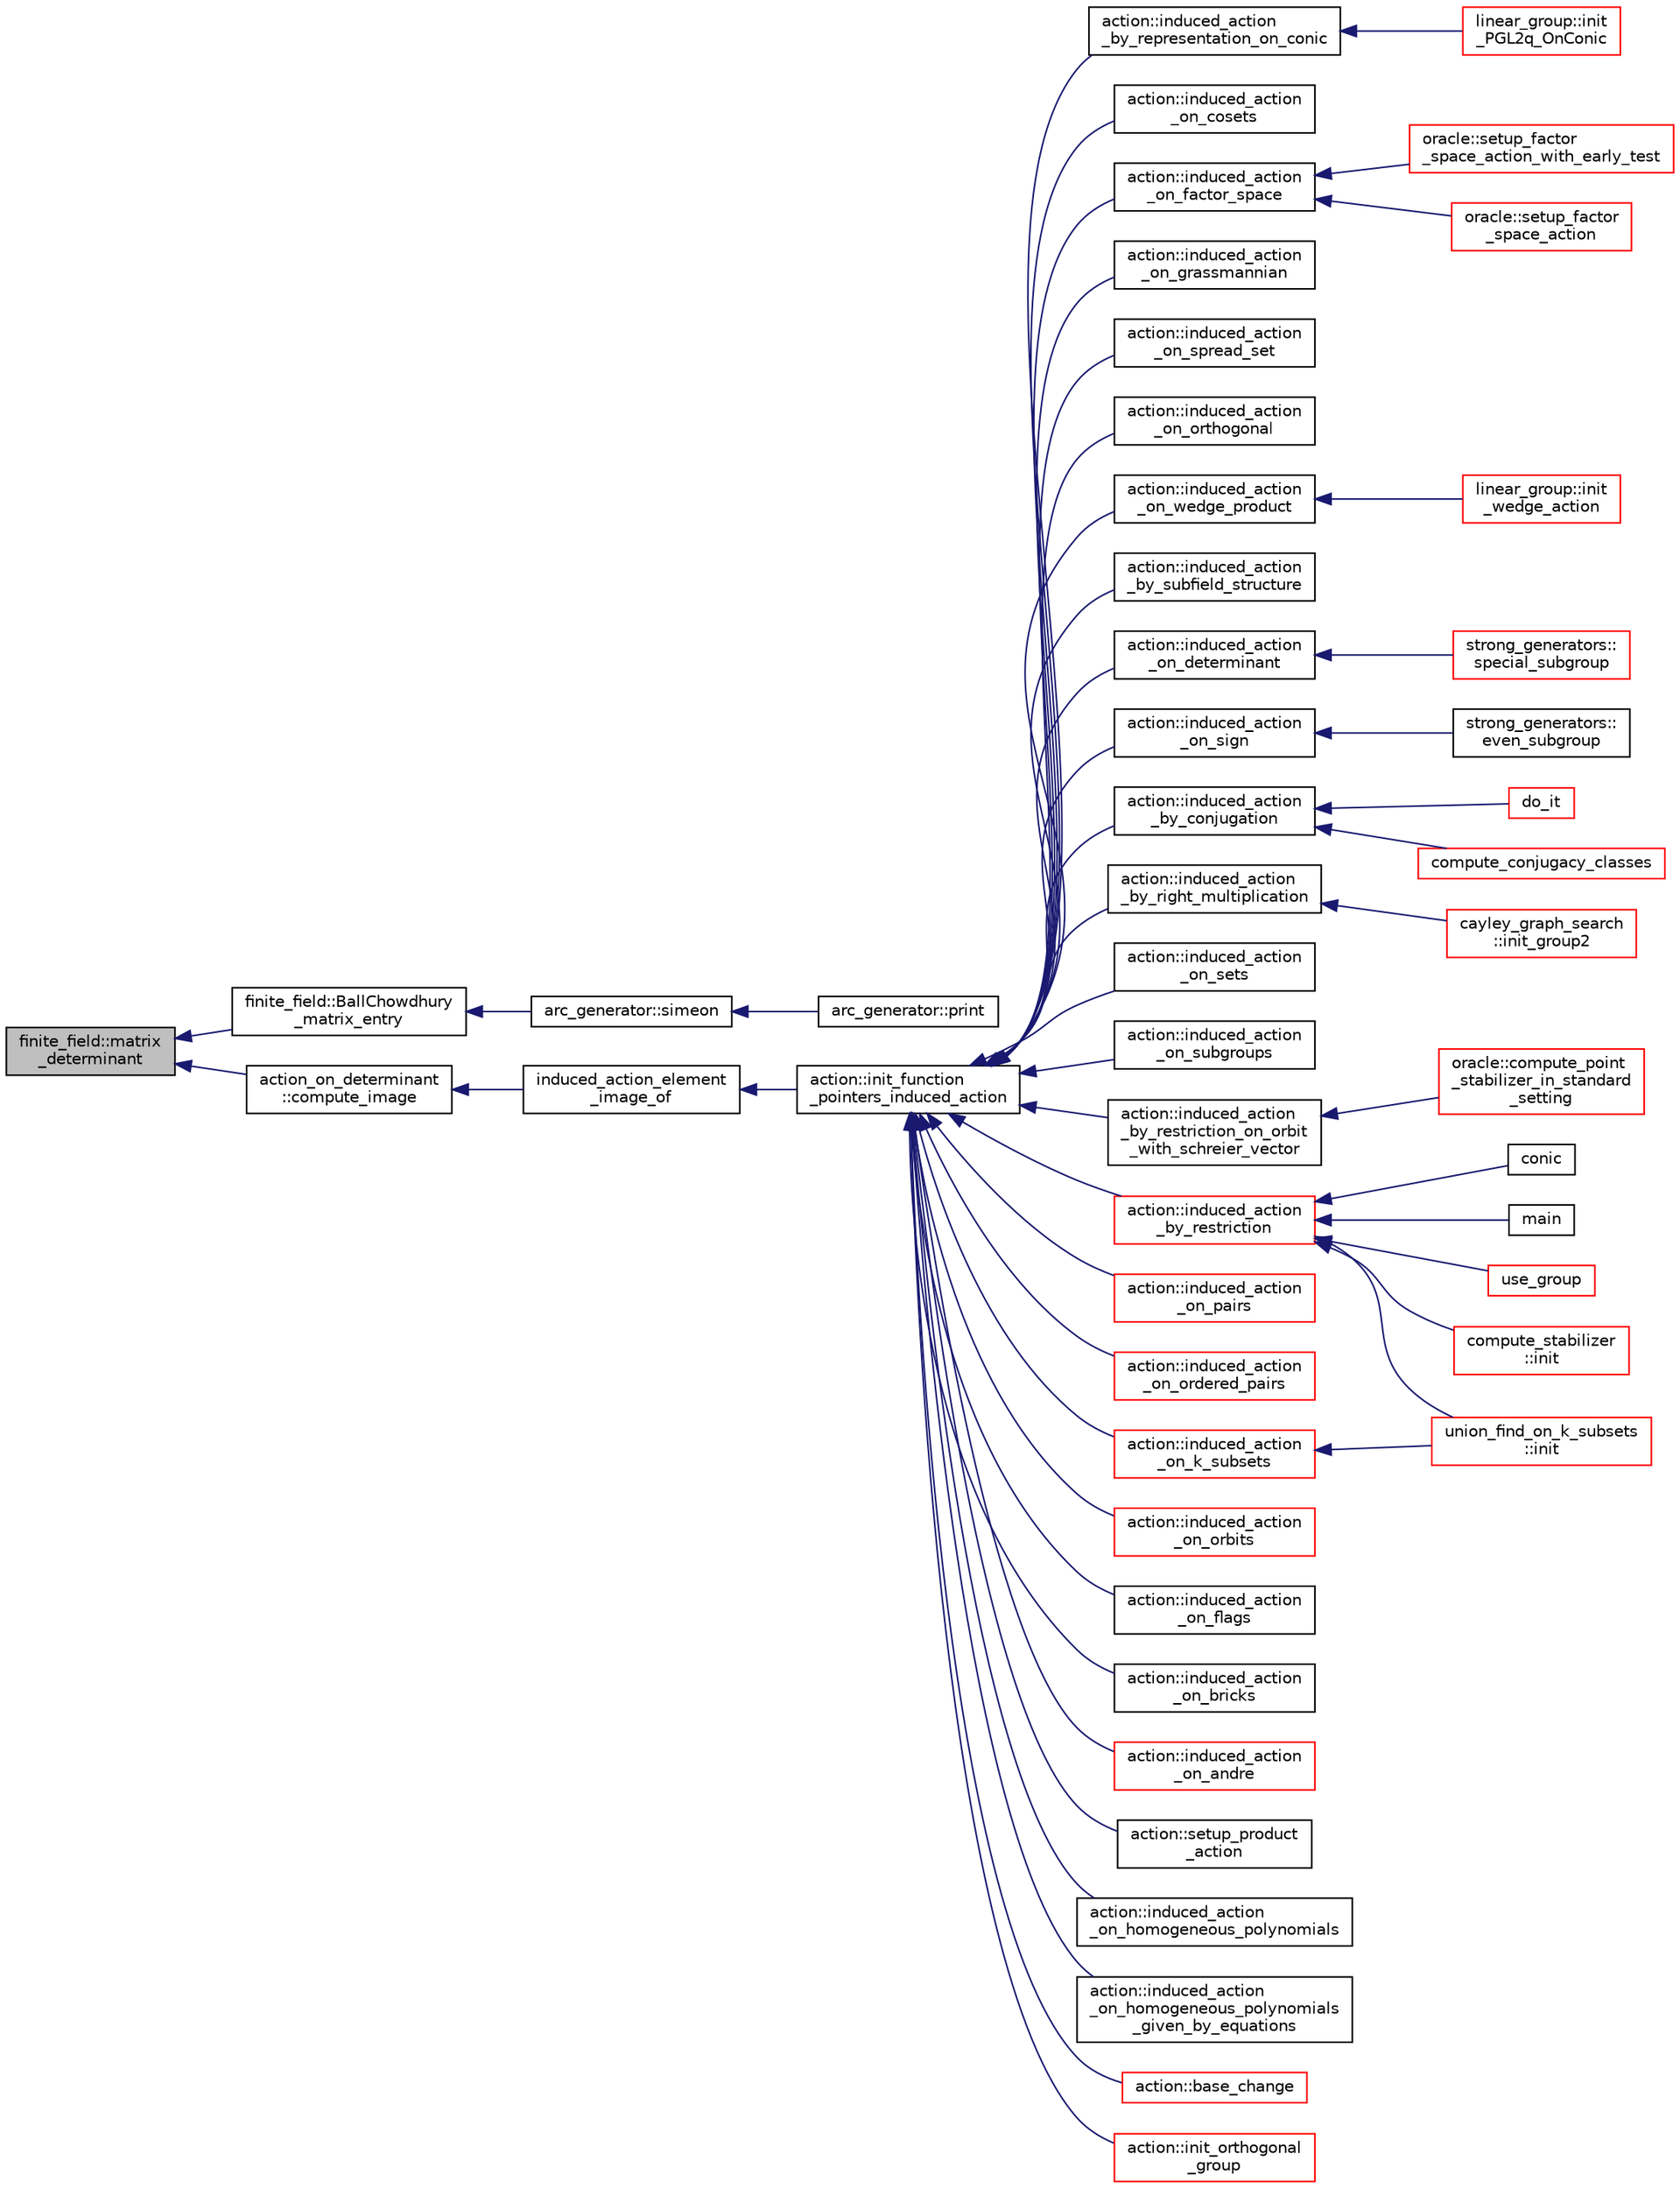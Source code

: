 digraph "finite_field::matrix_determinant"
{
  edge [fontname="Helvetica",fontsize="10",labelfontname="Helvetica",labelfontsize="10"];
  node [fontname="Helvetica",fontsize="10",shape=record];
  rankdir="LR";
  Node8540 [label="finite_field::matrix\l_determinant",height=0.2,width=0.4,color="black", fillcolor="grey75", style="filled", fontcolor="black"];
  Node8540 -> Node8541 [dir="back",color="midnightblue",fontsize="10",style="solid",fontname="Helvetica"];
  Node8541 [label="finite_field::BallChowdhury\l_matrix_entry",height=0.2,width=0.4,color="black", fillcolor="white", style="filled",URL="$df/d5a/classfinite__field.html#a961293f903f87da16219ceb61f642e8e"];
  Node8541 -> Node8542 [dir="back",color="midnightblue",fontsize="10",style="solid",fontname="Helvetica"];
  Node8542 [label="arc_generator::simeon",height=0.2,width=0.4,color="black", fillcolor="white", style="filled",URL="$d4/d21/classarc__generator.html#a70e7c17292bbb3b63c12cc2512e45aba"];
  Node8542 -> Node8543 [dir="back",color="midnightblue",fontsize="10",style="solid",fontname="Helvetica"];
  Node8543 [label="arc_generator::print",height=0.2,width=0.4,color="black", fillcolor="white", style="filled",URL="$d4/d21/classarc__generator.html#a4ae2e25ba85a60fb2a90a7b4f52675f7"];
  Node8540 -> Node8544 [dir="back",color="midnightblue",fontsize="10",style="solid",fontname="Helvetica"];
  Node8544 [label="action_on_determinant\l::compute_image",height=0.2,width=0.4,color="black", fillcolor="white", style="filled",URL="$d4/d32/classaction__on__determinant.html#afc50562cf0aa95e81eb0062749dc3940"];
  Node8544 -> Node8545 [dir="back",color="midnightblue",fontsize="10",style="solid",fontname="Helvetica"];
  Node8545 [label="induced_action_element\l_image_of",height=0.2,width=0.4,color="black", fillcolor="white", style="filled",URL="$d3/d27/interface_8_c.html#a821850d6c3988dd122de0489cd36f0f0"];
  Node8545 -> Node8546 [dir="back",color="midnightblue",fontsize="10",style="solid",fontname="Helvetica"];
  Node8546 [label="action::init_function\l_pointers_induced_action",height=0.2,width=0.4,color="black", fillcolor="white", style="filled",URL="$d2/d86/classaction.html#a3b9287d084b24f7a3b9532a7589c58de"];
  Node8546 -> Node8547 [dir="back",color="midnightblue",fontsize="10",style="solid",fontname="Helvetica"];
  Node8547 [label="action::induced_action\l_by_representation_on_conic",height=0.2,width=0.4,color="black", fillcolor="white", style="filled",URL="$d2/d86/classaction.html#a228538e3f07bc186db8eb5da8b90f617"];
  Node8547 -> Node8548 [dir="back",color="midnightblue",fontsize="10",style="solid",fontname="Helvetica"];
  Node8548 [label="linear_group::init\l_PGL2q_OnConic",height=0.2,width=0.4,color="red", fillcolor="white", style="filled",URL="$df/d5a/classlinear__group.html#a84c4d6e1849da4c6f8f096a1af2a8270"];
  Node8546 -> Node8555 [dir="back",color="midnightblue",fontsize="10",style="solid",fontname="Helvetica"];
  Node8555 [label="action::induced_action\l_on_cosets",height=0.2,width=0.4,color="black", fillcolor="white", style="filled",URL="$d2/d86/classaction.html#acbdff5ffed42af6a01f07dffb2787237"];
  Node8546 -> Node8556 [dir="back",color="midnightblue",fontsize="10",style="solid",fontname="Helvetica"];
  Node8556 [label="action::induced_action\l_on_factor_space",height=0.2,width=0.4,color="black", fillcolor="white", style="filled",URL="$d2/d86/classaction.html#af501ff2aa74fb6049bee5c01cd8b909b"];
  Node8556 -> Node8557 [dir="back",color="midnightblue",fontsize="10",style="solid",fontname="Helvetica"];
  Node8557 [label="oracle::setup_factor\l_space_action_with_early_test",height=0.2,width=0.4,color="red", fillcolor="white", style="filled",URL="$d7/da7/classoracle.html#a7c26a85886666829e9727df91d2f01ad"];
  Node8556 -> Node8637 [dir="back",color="midnightblue",fontsize="10",style="solid",fontname="Helvetica"];
  Node8637 [label="oracle::setup_factor\l_space_action",height=0.2,width=0.4,color="red", fillcolor="white", style="filled",URL="$d7/da7/classoracle.html#a181e076f112ba1f32f5fb4e8abebdb18"];
  Node8546 -> Node8638 [dir="back",color="midnightblue",fontsize="10",style="solid",fontname="Helvetica"];
  Node8638 [label="action::induced_action\l_on_grassmannian",height=0.2,width=0.4,color="black", fillcolor="white", style="filled",URL="$d2/d86/classaction.html#a295b730ecc0b0bf30f714094fef956ea"];
  Node8546 -> Node8639 [dir="back",color="midnightblue",fontsize="10",style="solid",fontname="Helvetica"];
  Node8639 [label="action::induced_action\l_on_spread_set",height=0.2,width=0.4,color="black", fillcolor="white", style="filled",URL="$d2/d86/classaction.html#a7c5839c650592f083dc850d81ed05a5b"];
  Node8546 -> Node8640 [dir="back",color="midnightblue",fontsize="10",style="solid",fontname="Helvetica"];
  Node8640 [label="action::induced_action\l_on_orthogonal",height=0.2,width=0.4,color="black", fillcolor="white", style="filled",URL="$d2/d86/classaction.html#a4f191cee643a81d7f18a4d729084e945"];
  Node8546 -> Node8641 [dir="back",color="midnightblue",fontsize="10",style="solid",fontname="Helvetica"];
  Node8641 [label="action::induced_action\l_on_wedge_product",height=0.2,width=0.4,color="black", fillcolor="white", style="filled",URL="$d2/d86/classaction.html#af13a5da25b8e8597ab695edff222fb6a"];
  Node8641 -> Node8642 [dir="back",color="midnightblue",fontsize="10",style="solid",fontname="Helvetica"];
  Node8642 [label="linear_group::init\l_wedge_action",height=0.2,width=0.4,color="red", fillcolor="white", style="filled",URL="$df/d5a/classlinear__group.html#a16a8a2a5fdc535f2263210ca7943119e"];
  Node8546 -> Node8643 [dir="back",color="midnightblue",fontsize="10",style="solid",fontname="Helvetica"];
  Node8643 [label="action::induced_action\l_by_subfield_structure",height=0.2,width=0.4,color="black", fillcolor="white", style="filled",URL="$d2/d86/classaction.html#add42951bdab176ceed6cc4af05dfa948"];
  Node8546 -> Node8644 [dir="back",color="midnightblue",fontsize="10",style="solid",fontname="Helvetica"];
  Node8644 [label="action::induced_action\l_on_determinant",height=0.2,width=0.4,color="black", fillcolor="white", style="filled",URL="$d2/d86/classaction.html#aa6b9d3c2ded2cae185ee31f2200ad0b5"];
  Node8644 -> Node8645 [dir="back",color="midnightblue",fontsize="10",style="solid",fontname="Helvetica"];
  Node8645 [label="strong_generators::\lspecial_subgroup",height=0.2,width=0.4,color="red", fillcolor="white", style="filled",URL="$dc/d09/classstrong__generators.html#a78e9e4d012bb440194e2874c40ca9e29"];
  Node8546 -> Node8647 [dir="back",color="midnightblue",fontsize="10",style="solid",fontname="Helvetica"];
  Node8647 [label="action::induced_action\l_on_sign",height=0.2,width=0.4,color="black", fillcolor="white", style="filled",URL="$d2/d86/classaction.html#ab17b07971b94eae7c5efa21b33f643f1"];
  Node8647 -> Node8648 [dir="back",color="midnightblue",fontsize="10",style="solid",fontname="Helvetica"];
  Node8648 [label="strong_generators::\leven_subgroup",height=0.2,width=0.4,color="black", fillcolor="white", style="filled",URL="$dc/d09/classstrong__generators.html#a8c1a171968f012ec245b0487a6af66e0"];
  Node8546 -> Node8649 [dir="back",color="midnightblue",fontsize="10",style="solid",fontname="Helvetica"];
  Node8649 [label="action::induced_action\l_by_conjugation",height=0.2,width=0.4,color="black", fillcolor="white", style="filled",URL="$d2/d86/classaction.html#a45fb7703c6acac791acdcde339d21cc2"];
  Node8649 -> Node8650 [dir="back",color="midnightblue",fontsize="10",style="solid",fontname="Helvetica"];
  Node8650 [label="do_it",height=0.2,width=0.4,color="red", fillcolor="white", style="filled",URL="$da/da3/burnside_8_c.html#a6a1ed4d46bdb13e56112f47f0565c25b"];
  Node8649 -> Node8652 [dir="back",color="midnightblue",fontsize="10",style="solid",fontname="Helvetica"];
  Node8652 [label="compute_conjugacy_classes",height=0.2,width=0.4,color="red", fillcolor="white", style="filled",URL="$dc/dd4/group__actions_8h.html#a3a3f311d8e19e481707b3e54dbb35066"];
  Node8546 -> Node8657 [dir="back",color="midnightblue",fontsize="10",style="solid",fontname="Helvetica"];
  Node8657 [label="action::induced_action\l_by_right_multiplication",height=0.2,width=0.4,color="black", fillcolor="white", style="filled",URL="$d2/d86/classaction.html#aafa2818d9d98046507e2754938be0c04"];
  Node8657 -> Node8658 [dir="back",color="midnightblue",fontsize="10",style="solid",fontname="Helvetica"];
  Node8658 [label="cayley_graph_search\l::init_group2",height=0.2,width=0.4,color="red", fillcolor="white", style="filled",URL="$de/dae/classcayley__graph__search.html#ac765646a4795740d7ac0a9407bf35f32"];
  Node8546 -> Node8660 [dir="back",color="midnightblue",fontsize="10",style="solid",fontname="Helvetica"];
  Node8660 [label="action::induced_action\l_on_sets",height=0.2,width=0.4,color="black", fillcolor="white", style="filled",URL="$d2/d86/classaction.html#a09639acee6b88644c103b17050cc32f1"];
  Node8546 -> Node8661 [dir="back",color="midnightblue",fontsize="10",style="solid",fontname="Helvetica"];
  Node8661 [label="action::induced_action\l_on_subgroups",height=0.2,width=0.4,color="black", fillcolor="white", style="filled",URL="$d2/d86/classaction.html#ad0de7ea45a2a73c1b8e0f52ee3ce4610"];
  Node8546 -> Node8662 [dir="back",color="midnightblue",fontsize="10",style="solid",fontname="Helvetica"];
  Node8662 [label="action::induced_action\l_by_restriction_on_orbit\l_with_schreier_vector",height=0.2,width=0.4,color="black", fillcolor="white", style="filled",URL="$d2/d86/classaction.html#ad3ddab72625d9bebe7ac8eaef488cf4c"];
  Node8662 -> Node8663 [dir="back",color="midnightblue",fontsize="10",style="solid",fontname="Helvetica"];
  Node8663 [label="oracle::compute_point\l_stabilizer_in_standard\l_setting",height=0.2,width=0.4,color="red", fillcolor="white", style="filled",URL="$d7/da7/classoracle.html#afa7b2b71cd2ccbb807a740d6e1085982"];
  Node8546 -> Node8664 [dir="back",color="midnightblue",fontsize="10",style="solid",fontname="Helvetica"];
  Node8664 [label="action::induced_action\l_by_restriction",height=0.2,width=0.4,color="red", fillcolor="white", style="filled",URL="$d2/d86/classaction.html#a37c21f74a97c921d882a308370c06357"];
  Node8664 -> Node8568 [dir="back",color="midnightblue",fontsize="10",style="solid",fontname="Helvetica"];
  Node8568 [label="conic",height=0.2,width=0.4,color="black", fillcolor="white", style="filled",URL="$d4/de8/conic_8_c.html#a96def9474b981a9d5831a9b48d85d652"];
  Node8664 -> Node8665 [dir="back",color="midnightblue",fontsize="10",style="solid",fontname="Helvetica"];
  Node8665 [label="main",height=0.2,width=0.4,color="black", fillcolor="white", style="filled",URL="$d5/d0d/apps_2projective__space_2polar_8_c.html#a217dbf8b442f20279ea00b898af96f52"];
  Node8664 -> Node8595 [dir="back",color="midnightblue",fontsize="10",style="solid",fontname="Helvetica"];
  Node8595 [label="use_group",height=0.2,width=0.4,color="red", fillcolor="white", style="filled",URL="$d9/d9f/all__cliques_8_c.html#aba62531e97173264c39afe2c7857af31"];
  Node8664 -> Node8666 [dir="back",color="midnightblue",fontsize="10",style="solid",fontname="Helvetica"];
  Node8666 [label="union_find_on_k_subsets\l::init",height=0.2,width=0.4,color="red", fillcolor="white", style="filled",URL="$d3/d1b/classunion__find__on__k__subsets.html#aad0de310a8e8df1ff78ee2eaf3ec1e54"];
  Node8664 -> Node8668 [dir="back",color="midnightblue",fontsize="10",style="solid",fontname="Helvetica"];
  Node8668 [label="compute_stabilizer\l::init",height=0.2,width=0.4,color="red", fillcolor="white", style="filled",URL="$d8/d30/classcompute__stabilizer.html#a36a1729430f317a65559220a8206a7d7"];
  Node8546 -> Node8704 [dir="back",color="midnightblue",fontsize="10",style="solid",fontname="Helvetica"];
  Node8704 [label="action::induced_action\l_on_pairs",height=0.2,width=0.4,color="red", fillcolor="white", style="filled",URL="$d2/d86/classaction.html#a4b01c7b3cc749218e9dbd84b9fed90b3"];
  Node8546 -> Node8706 [dir="back",color="midnightblue",fontsize="10",style="solid",fontname="Helvetica"];
  Node8706 [label="action::induced_action\l_on_ordered_pairs",height=0.2,width=0.4,color="red", fillcolor="white", style="filled",URL="$d2/d86/classaction.html#ad290e0cc115881e0b9ddab7f7071975e"];
  Node8546 -> Node8707 [dir="back",color="midnightblue",fontsize="10",style="solid",fontname="Helvetica"];
  Node8707 [label="action::induced_action\l_on_k_subsets",height=0.2,width=0.4,color="red", fillcolor="white", style="filled",URL="$d2/d86/classaction.html#a2eb6058853cffc4c099099e07ecbe612"];
  Node8707 -> Node8666 [dir="back",color="midnightblue",fontsize="10",style="solid",fontname="Helvetica"];
  Node8546 -> Node8709 [dir="back",color="midnightblue",fontsize="10",style="solid",fontname="Helvetica"];
  Node8709 [label="action::induced_action\l_on_orbits",height=0.2,width=0.4,color="red", fillcolor="white", style="filled",URL="$d2/d86/classaction.html#a875913e4919877fe3dcae039ce44d7d8"];
  Node8546 -> Node8713 [dir="back",color="midnightblue",fontsize="10",style="solid",fontname="Helvetica"];
  Node8713 [label="action::induced_action\l_on_flags",height=0.2,width=0.4,color="black", fillcolor="white", style="filled",URL="$d2/d86/classaction.html#afb1ac2fda2a79462e38c133330982341"];
  Node8546 -> Node8714 [dir="back",color="midnightblue",fontsize="10",style="solid",fontname="Helvetica"];
  Node8714 [label="action::induced_action\l_on_bricks",height=0.2,width=0.4,color="black", fillcolor="white", style="filled",URL="$d2/d86/classaction.html#a71c71472fda2eefb125cd852d5feb306"];
  Node8546 -> Node8715 [dir="back",color="midnightblue",fontsize="10",style="solid",fontname="Helvetica"];
  Node8715 [label="action::induced_action\l_on_andre",height=0.2,width=0.4,color="red", fillcolor="white", style="filled",URL="$d2/d86/classaction.html#a917efe5d7ae49b86dbf397540939fea4"];
  Node8546 -> Node8717 [dir="back",color="midnightblue",fontsize="10",style="solid",fontname="Helvetica"];
  Node8717 [label="action::setup_product\l_action",height=0.2,width=0.4,color="black", fillcolor="white", style="filled",URL="$d2/d86/classaction.html#a35c717fb546189c007a89bb7b133e2f6"];
  Node8546 -> Node8718 [dir="back",color="midnightblue",fontsize="10",style="solid",fontname="Helvetica"];
  Node8718 [label="action::induced_action\l_on_homogeneous_polynomials",height=0.2,width=0.4,color="black", fillcolor="white", style="filled",URL="$d2/d86/classaction.html#acafe8fb1e63926ce35338a292b621f8a"];
  Node8546 -> Node8719 [dir="back",color="midnightblue",fontsize="10",style="solid",fontname="Helvetica"];
  Node8719 [label="action::induced_action\l_on_homogeneous_polynomials\l_given_by_equations",height=0.2,width=0.4,color="black", fillcolor="white", style="filled",URL="$d2/d86/classaction.html#a8f8df8dabfaa711297c20d44a2c1946a"];
  Node8546 -> Node8720 [dir="back",color="midnightblue",fontsize="10",style="solid",fontname="Helvetica"];
  Node8720 [label="action::base_change",height=0.2,width=0.4,color="red", fillcolor="white", style="filled",URL="$d2/d86/classaction.html#a1cab1a81da804692affaf9b7060c90f6"];
  Node8546 -> Node8748 [dir="back",color="midnightblue",fontsize="10",style="solid",fontname="Helvetica"];
  Node8748 [label="action::init_orthogonal\l_group",height=0.2,width=0.4,color="red", fillcolor="white", style="filled",URL="$d2/d86/classaction.html#a2cfe124956ed67d8b7a927bb44847cc2"];
}
